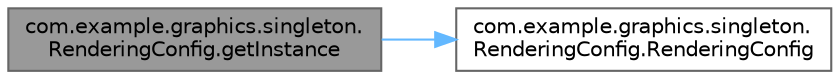 digraph "com.example.graphics.singleton.RenderingConfig.getInstance"
{
 // LATEX_PDF_SIZE
  bgcolor="transparent";
  edge [fontname=Helvetica,fontsize=10,labelfontname=Helvetica,labelfontsize=10];
  node [fontname=Helvetica,fontsize=10,shape=box,height=0.2,width=0.4];
  rankdir="LR";
  Node1 [id="Node000001",label="com.example.graphics.singleton.\lRenderingConfig.getInstance",height=0.2,width=0.4,color="gray40", fillcolor="grey60", style="filled", fontcolor="black",tooltip=" "];
  Node1 -> Node2 [id="edge1_Node000001_Node000002",color="steelblue1",style="solid",tooltip=" "];
  Node2 [id="Node000002",label="com.example.graphics.singleton.\lRenderingConfig.RenderingConfig",height=0.2,width=0.4,color="grey40", fillcolor="white", style="filled",URL="$classcom_1_1example_1_1graphics_1_1singleton_1_1RenderingConfig.html#a435232d9abca39c3ecf7cc521dcc95a7",tooltip=" "];
}
